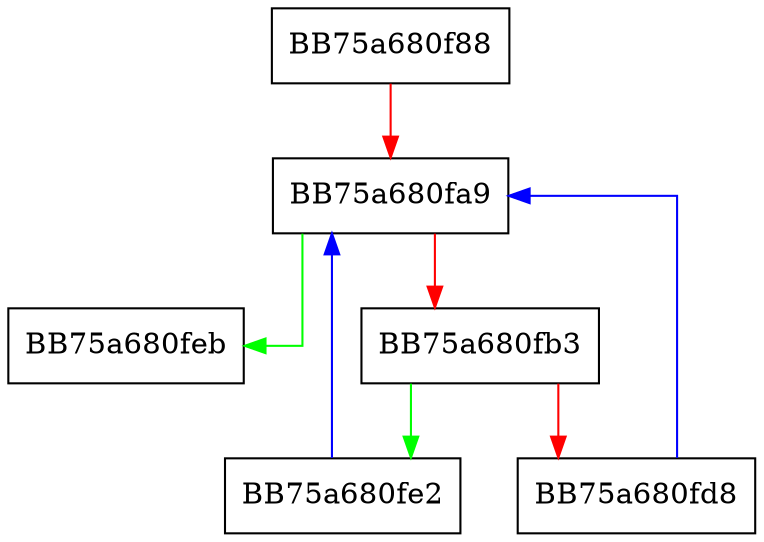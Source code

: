 digraph stop {
  node [shape="box"];
  graph [splines=ortho];
  BB75a680f88 -> BB75a680fa9 [color="red"];
  BB75a680fa9 -> BB75a680feb [color="green"];
  BB75a680fa9 -> BB75a680fb3 [color="red"];
  BB75a680fb3 -> BB75a680fe2 [color="green"];
  BB75a680fb3 -> BB75a680fd8 [color="red"];
  BB75a680fd8 -> BB75a680fa9 [color="blue"];
  BB75a680fe2 -> BB75a680fa9 [color="blue"];
}